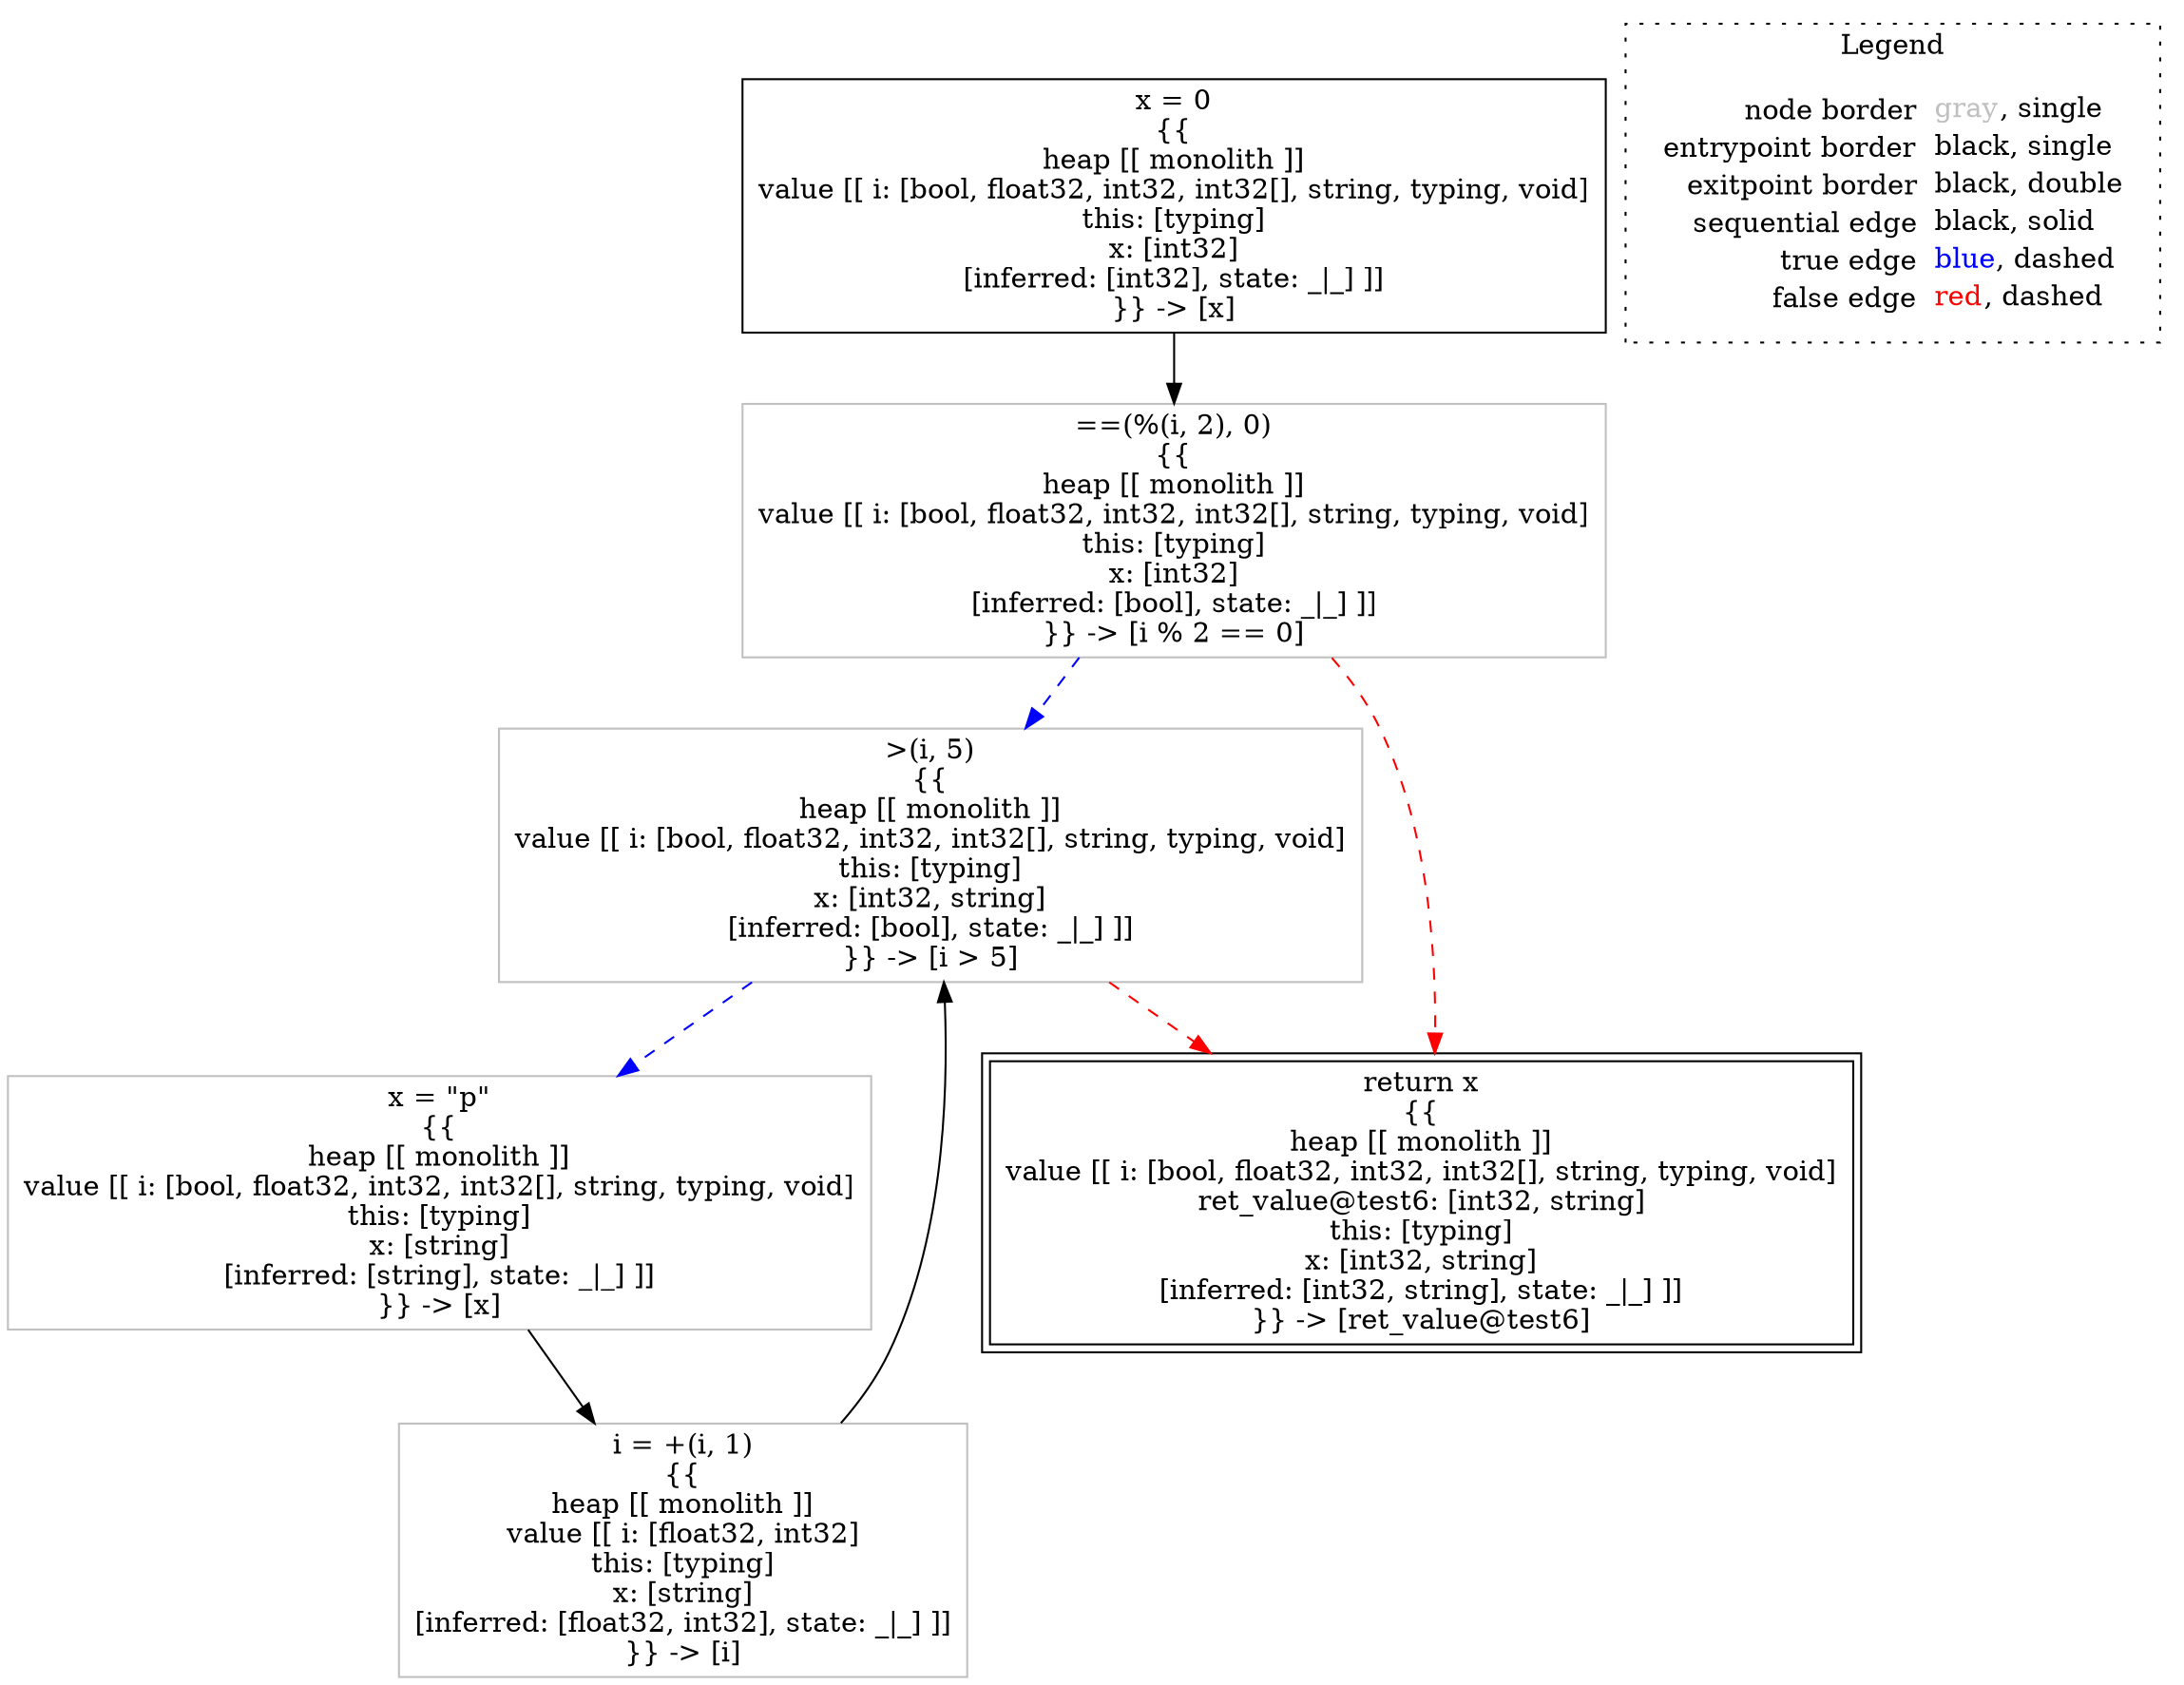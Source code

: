 digraph {
	"node0" [shape="rect",color="black",label=<x = 0<BR/>{{<BR/>heap [[ monolith ]]<BR/>value [[ i: [bool, float32, int32, int32[], string, typing, void]<BR/>this: [typing]<BR/>x: [int32]<BR/>[inferred: [int32], state: _|_] ]]<BR/>}} -&gt; [x]>];
	"node1" [shape="rect",color="gray",label=<==(%(i, 2), 0)<BR/>{{<BR/>heap [[ monolith ]]<BR/>value [[ i: [bool, float32, int32, int32[], string, typing, void]<BR/>this: [typing]<BR/>x: [int32]<BR/>[inferred: [bool], state: _|_] ]]<BR/>}} -&gt; [i % 2 == 0]>];
	"node2" [shape="rect",color="gray",label=<&gt;(i, 5)<BR/>{{<BR/>heap [[ monolith ]]<BR/>value [[ i: [bool, float32, int32, int32[], string, typing, void]<BR/>this: [typing]<BR/>x: [int32, string]<BR/>[inferred: [bool], state: _|_] ]]<BR/>}} -&gt; [i &gt; 5]>];
	"node3" [shape="rect",color="gray",label=<x = &quot;p&quot;<BR/>{{<BR/>heap [[ monolith ]]<BR/>value [[ i: [bool, float32, int32, int32[], string, typing, void]<BR/>this: [typing]<BR/>x: [string]<BR/>[inferred: [string], state: _|_] ]]<BR/>}} -&gt; [x]>];
	"node4" [shape="rect",color="black",peripheries="2",label=<return x<BR/>{{<BR/>heap [[ monolith ]]<BR/>value [[ i: [bool, float32, int32, int32[], string, typing, void]<BR/>ret_value@test6: [int32, string]<BR/>this: [typing]<BR/>x: [int32, string]<BR/>[inferred: [int32, string], state: _|_] ]]<BR/>}} -&gt; [ret_value@test6]>];
	"node5" [shape="rect",color="gray",label=<i = +(i, 1)<BR/>{{<BR/>heap [[ monolith ]]<BR/>value [[ i: [float32, int32]<BR/>this: [typing]<BR/>x: [string]<BR/>[inferred: [float32, int32], state: _|_] ]]<BR/>}} -&gt; [i]>];
	"node1" -> "node2" [color="blue",style="dashed"];
	"node1" -> "node4" [color="red",style="dashed"];
	"node2" -> "node3" [color="blue",style="dashed"];
	"node2" -> "node4" [color="red",style="dashed"];
	"node3" -> "node5" [color="black"];
	"node0" -> "node1" [color="black"];
	"node5" -> "node2" [color="black"];
subgraph cluster_legend {
	label="Legend";
	style=dotted;
	node [shape=plaintext];
	"legend" [label=<<table border="0" cellpadding="2" cellspacing="0" cellborder="0"><tr><td align="right">node border&nbsp;</td><td align="left"><font color="gray">gray</font>, single</td></tr><tr><td align="right">entrypoint border&nbsp;</td><td align="left"><font color="black">black</font>, single</td></tr><tr><td align="right">exitpoint border&nbsp;</td><td align="left"><font color="black">black</font>, double</td></tr><tr><td align="right">sequential edge&nbsp;</td><td align="left"><font color="black">black</font>, solid</td></tr><tr><td align="right">true edge&nbsp;</td><td align="left"><font color="blue">blue</font>, dashed</td></tr><tr><td align="right">false edge&nbsp;</td><td align="left"><font color="red">red</font>, dashed</td></tr></table>>];
}

}
